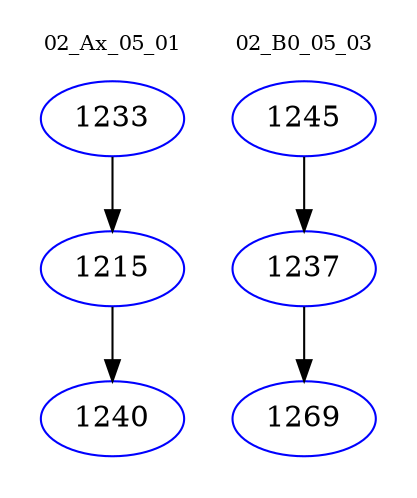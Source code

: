 digraph{
subgraph cluster_0 {
color = white
label = "02_Ax_05_01";
fontsize=10;
T0_1233 [label="1233", color="blue"]
T0_1233 -> T0_1215 [color="black"]
T0_1215 [label="1215", color="blue"]
T0_1215 -> T0_1240 [color="black"]
T0_1240 [label="1240", color="blue"]
}
subgraph cluster_1 {
color = white
label = "02_B0_05_03";
fontsize=10;
T1_1245 [label="1245", color="blue"]
T1_1245 -> T1_1237 [color="black"]
T1_1237 [label="1237", color="blue"]
T1_1237 -> T1_1269 [color="black"]
T1_1269 [label="1269", color="blue"]
}
}
